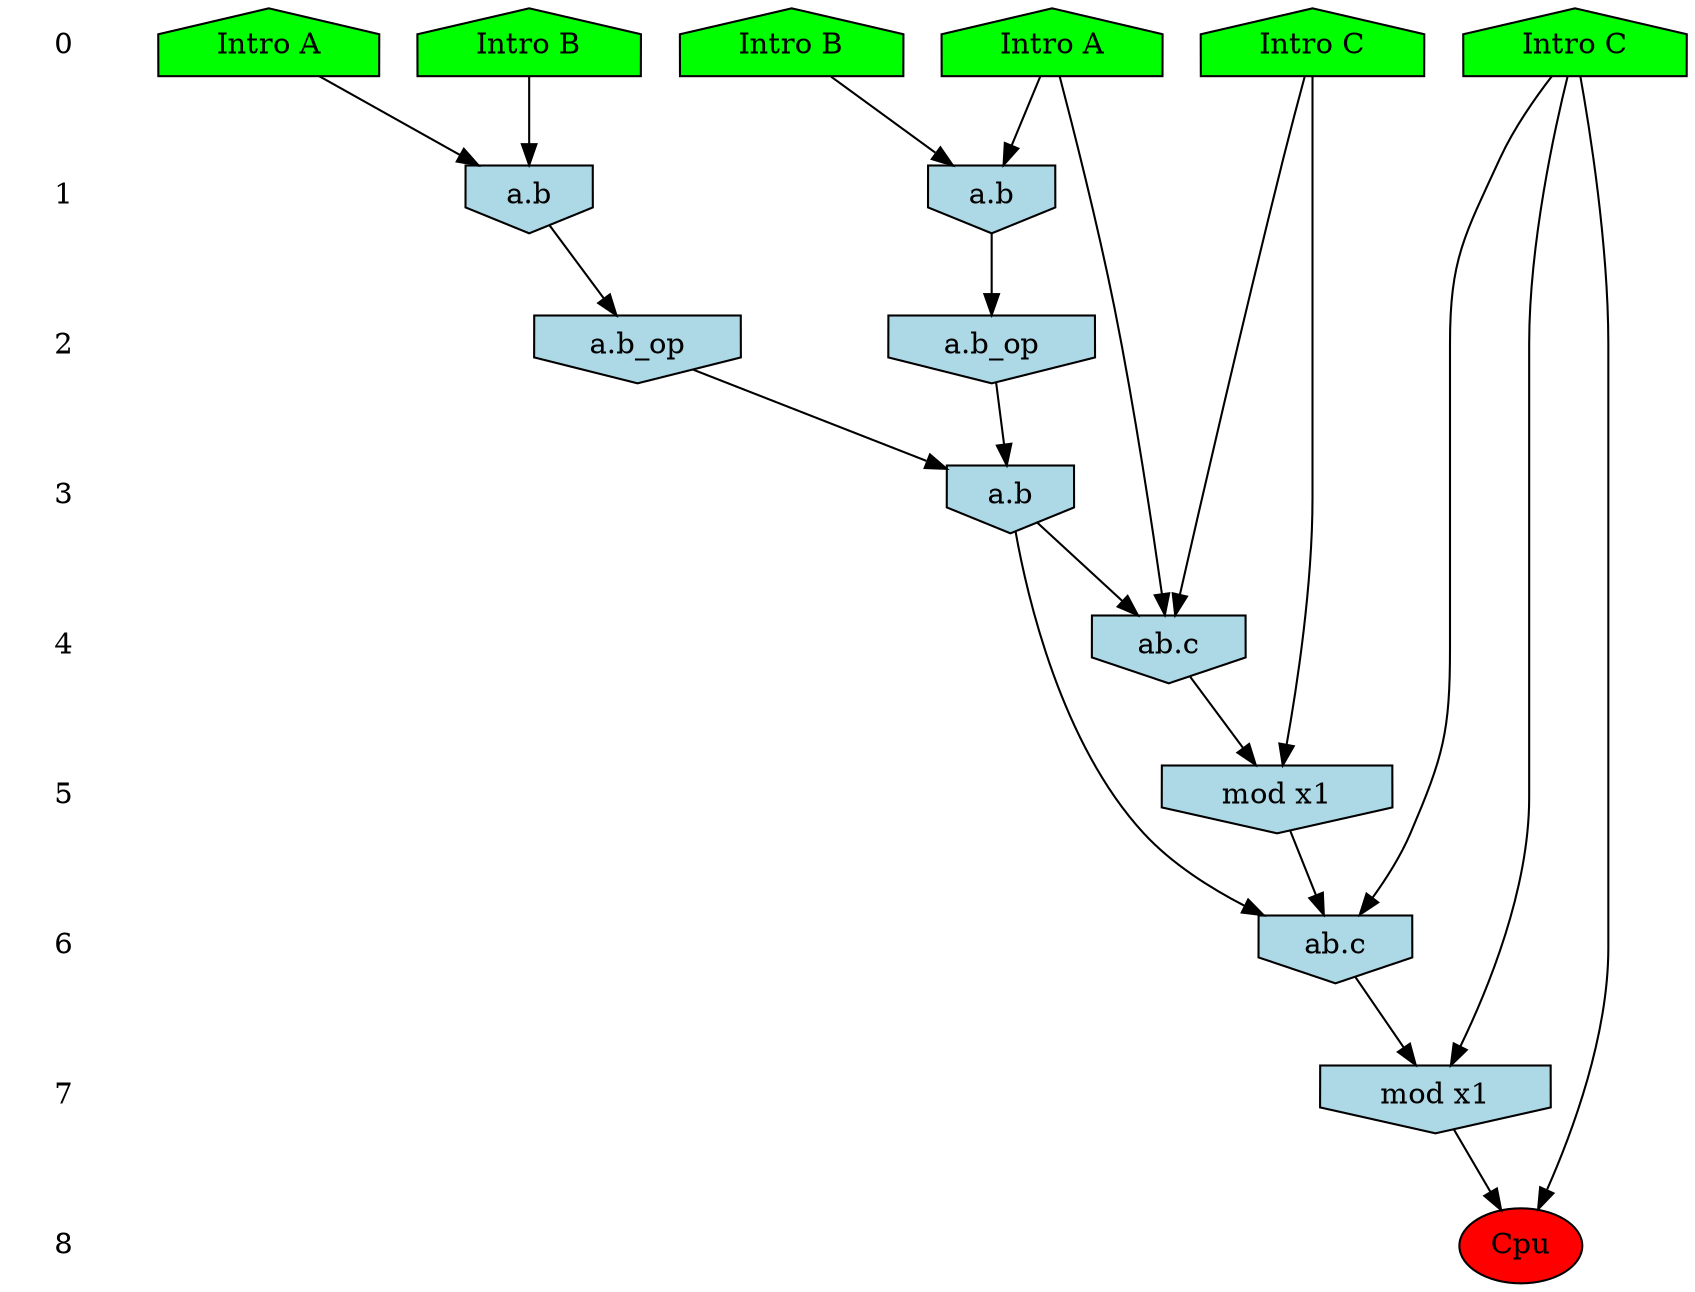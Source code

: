 /* Compression of 3 causal flows obtained in average at 1.426861E+01 t.u */
/* Compressed causal flows were: [1125;2047;3763] */
digraph G{
 ranksep=.5 ; 
{ rank = same ; "0" [shape=plaintext] ; node_1 [label ="Intro A", shape=house, style=filled, fillcolor=green] ;
node_2 [label ="Intro B", shape=house, style=filled, fillcolor=green] ;
node_3 [label ="Intro A", shape=house, style=filled, fillcolor=green] ;
node_4 [label ="Intro B", shape=house, style=filled, fillcolor=green] ;
node_5 [label ="Intro C", shape=house, style=filled, fillcolor=green] ;
node_6 [label ="Intro C", shape=house, style=filled, fillcolor=green] ;
}
{ rank = same ; "1" [shape=plaintext] ; node_7 [label="a.b", shape=invhouse, style=filled, fillcolor = lightblue] ;
node_8 [label="a.b", shape=invhouse, style=filled, fillcolor = lightblue] ;
}
{ rank = same ; "2" [shape=plaintext] ; node_9 [label="a.b_op", shape=invhouse, style=filled, fillcolor = lightblue] ;
node_10 [label="a.b_op", shape=invhouse, style=filled, fillcolor = lightblue] ;
}
{ rank = same ; "3" [shape=plaintext] ; node_11 [label="a.b", shape=invhouse, style=filled, fillcolor = lightblue] ;
}
{ rank = same ; "4" [shape=plaintext] ; node_12 [label="ab.c", shape=invhouse, style=filled, fillcolor = lightblue] ;
}
{ rank = same ; "5" [shape=plaintext] ; node_13 [label="mod x1", shape=invhouse, style=filled, fillcolor = lightblue] ;
}
{ rank = same ; "6" [shape=plaintext] ; node_14 [label="ab.c", shape=invhouse, style=filled, fillcolor = lightblue] ;
}
{ rank = same ; "7" [shape=plaintext] ; node_15 [label="mod x1", shape=invhouse, style=filled, fillcolor = lightblue] ;
}
{ rank = same ; "8" [shape=plaintext] ; node_16 [label ="Cpu", style=filled, fillcolor=red] ;
}
"0" -> "1" [style="invis"]; 
"1" -> "2" [style="invis"]; 
"2" -> "3" [style="invis"]; 
"3" -> "4" [style="invis"]; 
"4" -> "5" [style="invis"]; 
"5" -> "6" [style="invis"]; 
"6" -> "7" [style="invis"]; 
"7" -> "8" [style="invis"]; 
node_3 -> node_7
node_4 -> node_7
node_1 -> node_8
node_2 -> node_8
node_8 -> node_9
node_7 -> node_10
node_9 -> node_11
node_10 -> node_11
node_3 -> node_12
node_5 -> node_12
node_11 -> node_12
node_5 -> node_13
node_12 -> node_13
node_6 -> node_14
node_11 -> node_14
node_13 -> node_14
node_6 -> node_15
node_14 -> node_15
node_6 -> node_16
node_15 -> node_16
}
/*
 Dot generation time: 0.000000
*/